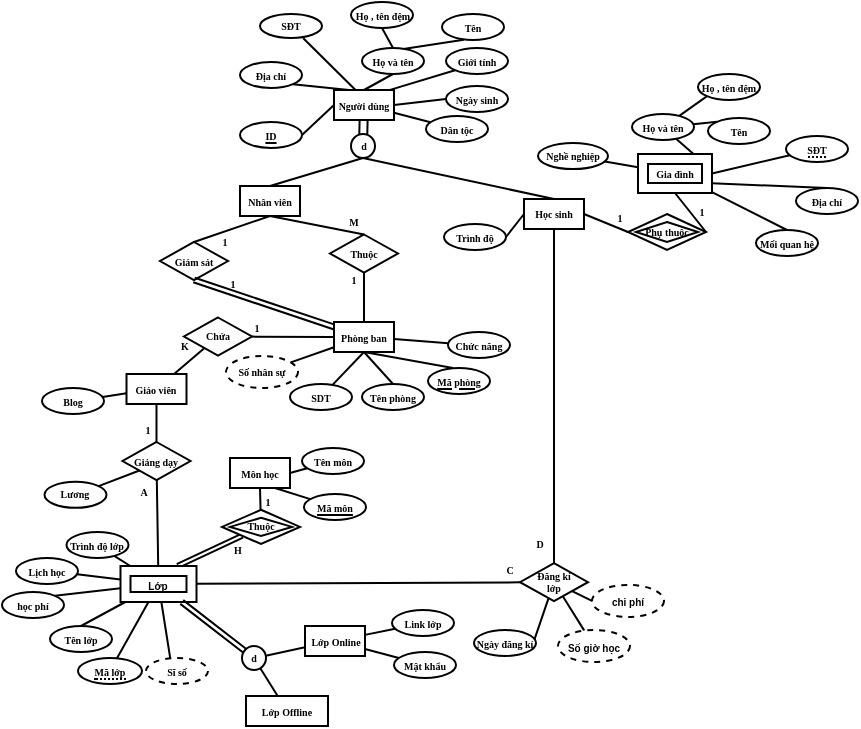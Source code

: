 <mxfile version="16.5.1" type="device" pages="2"><diagram id="W65TkdJ_zWUVRsExst2r" name="ERD"><mxGraphModel dx="404" dy="185" grid="1" gridSize="1" guides="1" tooltips="1" connect="1" arrows="1" fold="1" page="1" pageScale="1" pageWidth="850" pageHeight="1100" math="0" shadow="0"><root><mxCell id="0"/><mxCell id="1" parent="0"/><mxCell id="Q0ENaop6T46hxsaXvSvX-1" value="&lt;h6 style=&quot;font-size: 5px;&quot;&gt;Người dùng&lt;/h6&gt;" style="rounded=0;whiteSpace=wrap;html=1;fontFamily=Times New Roman;fontSize=5;" parent="1" vertex="1"><mxGeometry x="176" y="173" width="30" height="15" as="geometry"/></mxCell><mxCell id="Q0ENaop6T46hxsaXvSvX-3" value="SĐT" style="ellipse;whiteSpace=wrap;html=1;align=center;fontStyle=1;fontFamily=Times New Roman;fontSize=5;" parent="1" vertex="1"><mxGeometry x="139" y="135" width="31" height="12" as="geometry"/></mxCell><mxCell id="Q0ENaop6T46hxsaXvSvX-4" value="Họ và tên" style="ellipse;whiteSpace=wrap;html=1;align=center;fontFamily=Times New Roman;fontSize=5;fontStyle=1" parent="1" vertex="1"><mxGeometry x="190" y="152" width="31" height="13" as="geometry"/></mxCell><mxCell id="Q0ENaop6T46hxsaXvSvX-5" value="Họ , tên đệm" style="ellipse;whiteSpace=wrap;html=1;align=center;fontFamily=Times New Roman;fontSize=5;fontStyle=1" parent="1" vertex="1"><mxGeometry x="184.5" y="129" width="31" height="13" as="geometry"/></mxCell><mxCell id="Q0ENaop6T46hxsaXvSvX-7" value="Tên" style="ellipse;whiteSpace=wrap;html=1;align=center;fontFamily=Times New Roman;fontSize=5;fontStyle=1" parent="1" vertex="1"><mxGeometry x="230" y="135" width="31" height="13" as="geometry"/></mxCell><mxCell id="Q0ENaop6T46hxsaXvSvX-8" value="Giới tính" style="ellipse;whiteSpace=wrap;html=1;align=center;fontFamily=Times New Roman;fontSize=5;fontStyle=1" parent="1" vertex="1"><mxGeometry x="232" y="152" width="31" height="13" as="geometry"/></mxCell><mxCell id="Q0ENaop6T46hxsaXvSvX-9" value="Địa chỉ" style="ellipse;whiteSpace=wrap;html=1;align=center;fontFamily=Times New Roman;fontSize=5;fontStyle=1" parent="1" vertex="1"><mxGeometry x="129" y="159" width="31" height="13" as="geometry"/></mxCell><mxCell id="Q0ENaop6T46hxsaXvSvX-10" value="Ngày sinh" style="ellipse;whiteSpace=wrap;html=1;align=center;fontFamily=Times New Roman;fontSize=5;fontStyle=1" parent="1" vertex="1"><mxGeometry x="232" y="171" width="31" height="13" as="geometry"/></mxCell><mxCell id="Q0ENaop6T46hxsaXvSvX-11" value="ID" style="ellipse;whiteSpace=wrap;html=1;align=center;fontFamily=Times New Roman;fontSize=5;fontStyle=5" parent="1" vertex="1"><mxGeometry x="129" y="189" width="31" height="13" as="geometry"/></mxCell><mxCell id="Q0ENaop6T46hxsaXvSvX-14" value="" style="endArrow=none;html=1;rounded=0;fontFamily=Times New Roman;fontSize=5;entryX=0.5;entryY=0;entryDx=0;entryDy=0;exitX=0.5;exitY=1;exitDx=0;exitDy=0;" parent="1" source="Q0ENaop6T46hxsaXvSvX-4" target="Q0ENaop6T46hxsaXvSvX-1" edge="1"><mxGeometry relative="1" as="geometry"><mxPoint x="103" y="159" as="sourcePoint"/><mxPoint x="263" y="159" as="targetPoint"/></mxGeometry></mxCell><mxCell id="Q0ENaop6T46hxsaXvSvX-15" value="" style="endArrow=none;html=1;rounded=0;fontFamily=Times New Roman;fontSize=5;entryX=0.5;entryY=1;entryDx=0;entryDy=0;exitX=0.5;exitY=0;exitDx=0;exitDy=0;" parent="1" source="Q0ENaop6T46hxsaXvSvX-4" target="Q0ENaop6T46hxsaXvSvX-5" edge="1"><mxGeometry relative="1" as="geometry"><mxPoint x="199.5" y="160" as="sourcePoint"/><mxPoint x="192" y="174" as="targetPoint"/></mxGeometry></mxCell><mxCell id="Q0ENaop6T46hxsaXvSvX-16" value="" style="endArrow=none;html=1;rounded=0;fontFamily=Times New Roman;fontSize=5;entryX=0.351;entryY=0.994;entryDx=0;entryDy=0;exitX=0.693;exitY=0.032;exitDx=0;exitDy=0;entryPerimeter=0;exitPerimeter=0;" parent="1" source="Q0ENaop6T46hxsaXvSvX-4" target="Q0ENaop6T46hxsaXvSvX-7" edge="1"><mxGeometry relative="1" as="geometry"><mxPoint x="199.5" y="147" as="sourcePoint"/><mxPoint x="195.5" y="136" as="targetPoint"/></mxGeometry></mxCell><mxCell id="Q0ENaop6T46hxsaXvSvX-17" value="" style="endArrow=none;html=1;rounded=0;fontFamily=Times New Roman;fontSize=5;entryX=0.363;entryY=0.011;entryDx=0;entryDy=0;exitX=0.698;exitY=1.007;exitDx=0;exitDy=0;exitPerimeter=0;entryPerimeter=0;" parent="1" source="Q0ENaop6T46hxsaXvSvX-3" target="Q0ENaop6T46hxsaXvSvX-1" edge="1"><mxGeometry relative="1" as="geometry"><mxPoint x="199.5" y="160" as="sourcePoint"/><mxPoint x="192" y="174" as="targetPoint"/></mxGeometry></mxCell><mxCell id="Q0ENaop6T46hxsaXvSvX-18" value="" style="endArrow=none;html=1;rounded=0;fontFamily=Times New Roman;fontSize=5;entryX=0.25;entryY=0;entryDx=0;entryDy=0;exitX=1;exitY=1;exitDx=0;exitDy=0;" parent="1" source="Q0ENaop6T46hxsaXvSvX-9" target="Q0ENaop6T46hxsaXvSvX-1" edge="1"><mxGeometry relative="1" as="geometry"><mxPoint x="168.638" y="143.084" as="sourcePoint"/><mxPoint x="187.89" y="174.165" as="targetPoint"/></mxGeometry></mxCell><mxCell id="Q0ENaop6T46hxsaXvSvX-19" value="" style="endArrow=none;html=1;rounded=0;fontFamily=Times New Roman;fontSize=5;entryX=0;entryY=0.5;entryDx=0;entryDy=0;exitX=1;exitY=0.5;exitDx=0;exitDy=0;" parent="1" source="Q0ENaop6T46hxsaXvSvX-11" target="Q0ENaop6T46hxsaXvSvX-1" edge="1"><mxGeometry relative="1" as="geometry"><mxPoint x="169.638" y="144.084" as="sourcePoint"/><mxPoint x="188.89" y="175.165" as="targetPoint"/></mxGeometry></mxCell><mxCell id="Q0ENaop6T46hxsaXvSvX-20" value="" style="endArrow=none;html=1;rounded=0;fontFamily=Times New Roman;fontSize=5;entryX=0.934;entryY=-0.005;entryDx=0;entryDy=0;exitX=0;exitY=1;exitDx=0;exitDy=0;entryPerimeter=0;" parent="1" source="Q0ENaop6T46hxsaXvSvX-8" target="Q0ENaop6T46hxsaXvSvX-1" edge="1"><mxGeometry relative="1" as="geometry"><mxPoint x="199.5" y="160" as="sourcePoint"/><mxPoint x="192" y="174" as="targetPoint"/></mxGeometry></mxCell><mxCell id="Q0ENaop6T46hxsaXvSvX-21" value="" style="endArrow=none;html=1;rounded=0;fontFamily=Times New Roman;fontSize=5;entryX=1;entryY=0.5;entryDx=0;entryDy=0;exitX=0;exitY=0.5;exitDx=0;exitDy=0;" parent="1" source="Q0ENaop6T46hxsaXvSvX-10" target="Q0ENaop6T46hxsaXvSvX-1" edge="1"><mxGeometry relative="1" as="geometry"><mxPoint x="229.367" y="161.023" as="sourcePoint"/><mxPoint x="205.02" y="173.925" as="targetPoint"/></mxGeometry></mxCell><mxCell id="Q0ENaop6T46hxsaXvSvX-22" value="d" style="ellipse;whiteSpace=wrap;html=1;aspect=fixed;fontFamily=Times New Roman;fontSize=5;fontStyle=1" parent="1" vertex="1"><mxGeometry x="184.5" y="195" width="12" height="12" as="geometry"/></mxCell><mxCell id="Q0ENaop6T46hxsaXvSvX-24" value="&lt;h6 style=&quot;font-size: 5px;&quot;&gt;Giáo viên&lt;/h6&gt;" style="rounded=0;whiteSpace=wrap;html=1;fontFamily=Times New Roman;fontSize=5;" parent="1" vertex="1"><mxGeometry x="72.25" y="315" width="30" height="15" as="geometry"/></mxCell><mxCell id="Q0ENaop6T46hxsaXvSvX-25" value="&lt;h6 style=&quot;font-size: 5px;&quot;&gt;Học sinh&lt;/h6&gt;" style="rounded=0;whiteSpace=wrap;html=1;fontFamily=Times New Roman;fontSize=5;" parent="1" vertex="1"><mxGeometry x="271" y="227.5" width="30" height="15" as="geometry"/></mxCell><mxCell id="Q0ENaop6T46hxsaXvSvX-26" value="&lt;h6 style=&quot;font-size: 5px;&quot;&gt;Nhân viên&lt;/h6&gt;" style="rounded=0;whiteSpace=wrap;html=1;fontFamily=Times New Roman;fontSize=5;" parent="1" vertex="1"><mxGeometry x="129" y="221" width="30" height="15" as="geometry"/></mxCell><mxCell id="Q0ENaop6T46hxsaXvSvX-28" value="" style="endArrow=none;html=1;rounded=0;fontFamily=Times New Roman;fontSize=5;entryX=0.5;entryY=0;entryDx=0;entryDy=0;exitX=0.5;exitY=1;exitDx=0;exitDy=0;" parent="1" source="Q0ENaop6T46hxsaXvSvX-22" target="Q0ENaop6T46hxsaXvSvX-26" edge="1"><mxGeometry relative="1" as="geometry"><mxPoint x="193" y="222" as="sourcePoint"/><mxPoint x="96" y="238.0" as="targetPoint"/></mxGeometry></mxCell><mxCell id="Q0ENaop6T46hxsaXvSvX-29" value="" style="endArrow=none;html=1;rounded=0;fontFamily=Times New Roman;fontSize=5;entryX=0.5;entryY=0;entryDx=0;entryDy=0;exitX=0.5;exitY=1;exitDx=0;exitDy=0;" parent="1" source="Q0ENaop6T46hxsaXvSvX-22" target="Q0ENaop6T46hxsaXvSvX-25" edge="1"><mxGeometry relative="1" as="geometry"><mxPoint x="191" y="219" as="sourcePoint"/><mxPoint x="192" y="237" as="targetPoint"/></mxGeometry></mxCell><mxCell id="Q0ENaop6T46hxsaXvSvX-30" value="Giám sát" style="shape=rhombus;perimeter=rhombusPerimeter;whiteSpace=wrap;html=1;align=center;fontFamily=Times New Roman;fontSize=5;fontStyle=1" parent="1" vertex="1"><mxGeometry x="89" y="249" width="34" height="19" as="geometry"/></mxCell><mxCell id="Q0ENaop6T46hxsaXvSvX-31" value="" style="endArrow=none;html=1;rounded=0;fontFamily=Times New Roman;fontSize=5;entryX=0.5;entryY=1;entryDx=0;entryDy=0;exitX=0.5;exitY=0;exitDx=0;exitDy=0;" parent="1" source="Q0ENaop6T46hxsaXvSvX-30" target="Q0ENaop6T46hxsaXvSvX-26" edge="1"><mxGeometry relative="1" as="geometry"><mxPoint x="192" y="220" as="sourcePoint"/><mxPoint x="192" y="237" as="targetPoint"/></mxGeometry></mxCell><mxCell id="Q0ENaop6T46hxsaXvSvX-33" value="Thuộc" style="shape=rhombus;perimeter=rhombusPerimeter;whiteSpace=wrap;html=1;align=center;fontFamily=Times New Roman;fontSize=5;fontStyle=1" parent="1" vertex="1"><mxGeometry x="174" y="245.25" width="34" height="19" as="geometry"/></mxCell><mxCell id="Q0ENaop6T46hxsaXvSvX-34" value="&lt;h6 style=&quot;font-size: 5px;&quot;&gt;Phòng ban&lt;/h6&gt;" style="rounded=0;whiteSpace=wrap;html=1;fontFamily=Times New Roman;fontSize=5;" parent="1" vertex="1"><mxGeometry x="176" y="289" width="30" height="15" as="geometry"/></mxCell><mxCell id="Q0ENaop6T46hxsaXvSvX-37" value="&lt;u style=&quot;font-size: 5px;&quot;&gt;Mã phòng&lt;/u&gt;" style="ellipse;whiteSpace=wrap;html=1;align=center;fontFamily=Times New Roman;fontSize=5;fontStyle=1" parent="1" vertex="1"><mxGeometry x="223" y="312" width="31" height="13" as="geometry"/></mxCell><mxCell id="Q0ENaop6T46hxsaXvSvX-38" value="Tên phòng" style="ellipse;whiteSpace=wrap;html=1;align=center;fontFamily=Times New Roman;fontSize=5;fontStyle=1" parent="1" vertex="1"><mxGeometry x="190" y="320" width="31" height="13" as="geometry"/></mxCell><mxCell id="Q0ENaop6T46hxsaXvSvX-40" value="" style="endArrow=none;html=1;rounded=0;fontFamily=Times New Roman;fontSize=5;entryX=0.5;entryY=1;entryDx=0;entryDy=0;exitX=0.5;exitY=0;exitDx=0;exitDy=0;" parent="1" source="Q0ENaop6T46hxsaXvSvX-33" target="Q0ENaop6T46hxsaXvSvX-26" edge="1"><mxGeometry relative="1" as="geometry"><mxPoint x="163" y="272.5" as="sourcePoint"/><mxPoint x="177" y="244.5" as="targetPoint"/></mxGeometry></mxCell><mxCell id="Q0ENaop6T46hxsaXvSvX-41" value="" style="endArrow=none;html=1;rounded=0;fontFamily=Times New Roman;fontSize=5;entryX=0.5;entryY=1;entryDx=0;entryDy=0;" parent="1" source="Q0ENaop6T46hxsaXvSvX-34" target="Q0ENaop6T46hxsaXvSvX-33" edge="1"><mxGeometry relative="1" as="geometry"><mxPoint x="146" y="285" as="sourcePoint"/><mxPoint x="152" y="276" as="targetPoint"/></mxGeometry></mxCell><mxCell id="Q0ENaop6T46hxsaXvSvX-42" value="" style="endArrow=none;html=1;rounded=0;fontFamily=Times New Roman;fontSize=5;entryX=0.5;entryY=1;entryDx=0;entryDy=0;" parent="1" source="lJUZs2E5dLnkR8ne-3TD-30" target="Q0ENaop6T46hxsaXvSvX-34" edge="1"><mxGeometry relative="1" as="geometry"><mxPoint x="158.5" y="314" as="sourcePoint"/><mxPoint x="195.5" y="290" as="targetPoint"/></mxGeometry></mxCell><mxCell id="Q0ENaop6T46hxsaXvSvX-43" value="" style="endArrow=none;html=1;rounded=0;fontFamily=Times New Roman;fontSize=5;exitX=0.5;exitY=0;exitDx=0;exitDy=0;entryX=0.5;entryY=1;entryDx=0;entryDy=0;" parent="1" source="Q0ENaop6T46hxsaXvSvX-38" target="Q0ENaop6T46hxsaXvSvX-34" edge="1"><mxGeometry relative="1" as="geometry"><mxPoint x="157.5" y="322" as="sourcePoint"/><mxPoint x="195" y="317" as="targetPoint"/></mxGeometry></mxCell><mxCell id="Q0ENaop6T46hxsaXvSvX-44" value="" style="endArrow=none;html=1;rounded=0;fontFamily=Times New Roman;fontSize=5;exitX=0.402;exitY=0;exitDx=0;exitDy=0;entryX=0.5;entryY=1;entryDx=0;entryDy=0;exitPerimeter=0;" parent="1" source="Q0ENaop6T46hxsaXvSvX-37" target="Q0ENaop6T46hxsaXvSvX-34" edge="1"><mxGeometry relative="1" as="geometry"><mxPoint x="196.5" y="336.0" as="sourcePoint"/><mxPoint x="196" y="318" as="targetPoint"/></mxGeometry></mxCell><mxCell id="Q0ENaop6T46hxsaXvSvX-51" value="&lt;b style=&quot;font-size: 5px;&quot;&gt;1&lt;/b&gt;" style="text;html=1;strokeColor=none;fillColor=none;align=center;verticalAlign=middle;whiteSpace=wrap;rounded=0;fontFamily=Times New Roman;fontSize=5;" parent="1" vertex="1"><mxGeometry x="113" y="242.5" width="17" height="12" as="geometry"/></mxCell><mxCell id="Q0ENaop6T46hxsaXvSvX-52" value="&lt;b style=&quot;font-size: 5px&quot;&gt;1&lt;/b&gt;" style="text;html=1;strokeColor=none;fillColor=none;align=center;verticalAlign=middle;whiteSpace=wrap;rounded=0;fontFamily=Times New Roman;fontSize=5;" parent="1" vertex="1"><mxGeometry x="115" y="263.25" width="21" height="13.5" as="geometry"/></mxCell><mxCell id="Q0ENaop6T46hxsaXvSvX-53" value="&lt;b&gt;M&lt;/b&gt;" style="text;html=1;strokeColor=none;fillColor=none;align=center;verticalAlign=middle;whiteSpace=wrap;rounded=0;fontFamily=Times New Roman;fontSize=5;" parent="1" vertex="1"><mxGeometry x="176" y="234" width="20" height="10" as="geometry"/></mxCell><mxCell id="Q0ENaop6T46hxsaXvSvX-54" value="&lt;b style=&quot;font-size: 5px&quot;&gt;1&lt;/b&gt;" style="text;html=1;strokeColor=none;fillColor=none;align=center;verticalAlign=middle;whiteSpace=wrap;rounded=0;fontFamily=Times New Roman;fontSize=5;" parent="1" vertex="1"><mxGeometry x="180" y="264" width="12" height="8" as="geometry"/></mxCell><mxCell id="Q0ENaop6T46hxsaXvSvX-59" value="Giảng dạy" style="shape=rhombus;perimeter=rhombusPerimeter;whiteSpace=wrap;html=1;align=center;fontFamily=Times New Roman;fontSize=5;fontStyle=1" parent="1" vertex="1"><mxGeometry x="70.25" y="349" width="34" height="19" as="geometry"/></mxCell><mxCell id="Q0ENaop6T46hxsaXvSvX-61" value="" style="endArrow=none;html=1;rounded=0;fontFamily=Times New Roman;fontSize=5;exitX=0.5;exitY=0;exitDx=0;exitDy=0;entryX=0.5;entryY=1;entryDx=0;entryDy=0;" parent="1" source="Q0ENaop6T46hxsaXvSvX-59" target="Q0ENaop6T46hxsaXvSvX-24" edge="1"><mxGeometry relative="1" as="geometry"><mxPoint x="156.5" y="323.0" as="sourcePoint"/><mxPoint x="76" y="288" as="targetPoint"/></mxGeometry></mxCell><mxCell id="lJUZs2E5dLnkR8ne-3TD-14" style="edgeStyle=none;rounded=0;orthogonalLoop=1;jettySize=auto;html=1;fontSize=5;endArrow=none;endFill=0;" parent="1" source="Lum1sbyAsA3jxj9pbWnz-14" target="Q0ENaop6T46hxsaXvSvX-59" edge="1"><mxGeometry relative="1" as="geometry"><mxPoint x="166.25" y="422.89" as="sourcePoint"/></mxGeometry></mxCell><mxCell id="lJUZs2E5dLnkR8ne-3TD-27" style="edgeStyle=none;rounded=0;orthogonalLoop=1;jettySize=auto;html=1;exitX=0.75;exitY=0;exitDx=0;exitDy=0;fontSize=5;endArrow=none;endFill=0;shape=link;width=-2;" parent="1" source="Lum1sbyAsA3jxj9pbWnz-14" target="Lum1sbyAsA3jxj9pbWnz-16" edge="1"><mxGeometry relative="1" as="geometry"><mxPoint x="129" y="423.89" as="sourcePoint"/><mxPoint x="157.926" y="405.054" as="targetPoint"/></mxGeometry></mxCell><mxCell id="Q0ENaop6T46hxsaXvSvX-65" value="Tên lớp" style="ellipse;whiteSpace=wrap;html=1;align=center;fontFamily=Times New Roman;fontSize=5;fontStyle=1" parent="1" vertex="1"><mxGeometry x="34" y="441" width="31" height="13" as="geometry"/></mxCell><mxCell id="Q0ENaop6T46hxsaXvSvX-68" value="Sĩ số" style="ellipse;whiteSpace=wrap;html=1;align=center;dashed=1;fontFamily=Times New Roman;fontSize=5;fontStyle=1" parent="1" vertex="1"><mxGeometry x="82" y="457" width="31" height="13" as="geometry"/></mxCell><mxCell id="lJUZs2E5dLnkR8ne-3TD-13" style="edgeStyle=none;rounded=0;orthogonalLoop=1;jettySize=auto;html=1;fontSize=5;endArrow=none;endFill=0;" parent="1" source="lJUZs2E5dLnkR8ne-3TD-15" target="Lum1sbyAsA3jxj9pbWnz-14" edge="1"><mxGeometry relative="1" as="geometry"><mxPoint x="112.25" y="409" as="sourcePoint"/><mxPoint x="64.25" y="415.776" as="targetPoint"/></mxGeometry></mxCell><mxCell id="Q0ENaop6T46hxsaXvSvX-74" value="&lt;h6 style=&quot;font-size: 5px;&quot;&gt;Môn học&lt;/h6&gt;" style="rounded=0;whiteSpace=wrap;html=1;fontFamily=Times New Roman;fontSize=5;" parent="1" vertex="1"><mxGeometry x="124" y="357" width="30" height="15" as="geometry"/></mxCell><mxCell id="Q0ENaop6T46hxsaXvSvX-75" value="Ngày đăng kí" style="ellipse;whiteSpace=wrap;html=1;align=center;fontFamily=Times New Roman;fontSize=5;fontStyle=1" parent="1" vertex="1"><mxGeometry x="246" y="443" width="31" height="13" as="geometry"/></mxCell><mxCell id="Q0ENaop6T46hxsaXvSvX-77" value="Mã môn" style="ellipse;whiteSpace=wrap;html=1;align=center;fontFamily=Times New Roman;fontSize=5;fontStyle=5" parent="1" vertex="1"><mxGeometry x="161" y="375" width="31" height="13" as="geometry"/></mxCell><mxCell id="Q0ENaop6T46hxsaXvSvX-81" value="" style="endArrow=none;html=1;rounded=0;fontFamily=Times New Roman;fontSize=5;entryX=0.75;entryY=1;entryDx=0;entryDy=0;" parent="1" source="Q0ENaop6T46hxsaXvSvX-77" target="Q0ENaop6T46hxsaXvSvX-74" edge="1"><mxGeometry relative="1" as="geometry"><mxPoint x="174.91" y="368.244" as="sourcePoint"/><mxPoint x="140.25" y="355.89" as="targetPoint"/></mxGeometry></mxCell><mxCell id="Q0ENaop6T46hxsaXvSvX-82" value="" style="endArrow=none;html=1;rounded=0;fontFamily=Times New Roman;fontSize=5;entryX=1;entryY=0.5;entryDx=0;entryDy=0;" parent="1" source="lJUZs2E5dLnkR8ne-3TD-29" target="Q0ENaop6T46hxsaXvSvX-74" edge="1"><mxGeometry relative="1" as="geometry"><mxPoint x="170.682" y="345.003" as="sourcePoint"/><mxPoint x="147.75" y="348.39" as="targetPoint"/></mxGeometry></mxCell><mxCell id="lJUZs2E5dLnkR8ne-3TD-24" style="edgeStyle=none;rounded=0;orthogonalLoop=1;jettySize=auto;html=1;fontSize=5;endArrow=none;endFill=0;" parent="1" source="Gv_1VxOClbx9y8O_YGGT-1" target="Lum1sbyAsA3jxj9pbWnz-8" edge="1"><mxGeometry relative="1" as="geometry"><mxPoint x="347.57" y="426.021" as="targetPoint"/><mxPoint x="292.588" y="451.884" as="sourcePoint"/></mxGeometry></mxCell><mxCell id="Q0ENaop6T46hxsaXvSvX-88" value="" style="endArrow=none;html=1;rounded=0;fontFamily=Times New Roman;fontSize=5;exitX=0.976;exitY=0.362;exitDx=0;exitDy=0;exitPerimeter=0;" parent="1" source="Q0ENaop6T46hxsaXvSvX-75" target="Lum1sbyAsA3jxj9pbWnz-8" edge="1"><mxGeometry relative="1" as="geometry"><mxPoint x="380" y="406.86" as="sourcePoint"/><mxPoint x="335.0" y="435.61" as="targetPoint"/></mxGeometry></mxCell><mxCell id="Q0ENaop6T46hxsaXvSvX-97" value="" style="endArrow=none;html=1;rounded=0;fontFamily=Times New Roman;fontSize=5;exitX=0.5;exitY=0;exitDx=0;exitDy=0;" parent="1" source="Q0ENaop6T46hxsaXvSvX-65" target="Lum1sbyAsA3jxj9pbWnz-14" edge="1"><mxGeometry relative="1" as="geometry"><mxPoint x="-33.75" y="496.5" as="sourcePoint"/><mxPoint x="79.25" y="425" as="targetPoint"/></mxGeometry></mxCell><mxCell id="Q0ENaop6T46hxsaXvSvX-98" value="" style="endArrow=none;html=1;rounded=0;fontFamily=Times New Roman;fontSize=5;" parent="1" source="Lum1sbyAsA3jxj9pbWnz-15" target="Lum1sbyAsA3jxj9pbWnz-14" edge="1"><mxGeometry relative="1" as="geometry"><mxPoint x="113.75" y="459" as="sourcePoint"/><mxPoint x="86.75" y="425" as="targetPoint"/></mxGeometry></mxCell><mxCell id="Q0ENaop6T46hxsaXvSvX-99" value="" style="endArrow=none;html=1;rounded=0;fontFamily=Times New Roman;fontSize=5;exitX=0.392;exitY=0.023;exitDx=0;exitDy=0;exitPerimeter=0;" parent="1" source="Q0ENaop6T46hxsaXvSvX-68" target="Lum1sbyAsA3jxj9pbWnz-14" edge="1"><mxGeometry relative="1" as="geometry"><mxPoint x="85.75" y="519" as="sourcePoint"/><mxPoint x="94.25" y="421.25" as="targetPoint"/></mxGeometry></mxCell><mxCell id="Q0ENaop6T46hxsaXvSvX-107" value="" style="endArrow=none;html=1;rounded=0;fontFamily=Times New Roman;fontSize=5;entryX=1;entryY=0.5;entryDx=0;entryDy=0;exitX=0;exitY=0.5;exitDx=0;exitDy=0;" parent="1" source="Q0ENaop6T46hxsaXvSvX-108" target="Q0ENaop6T46hxsaXvSvX-25" edge="1"><mxGeometry relative="1" as="geometry"><mxPoint x="344" y="241" as="sourcePoint"/><mxPoint x="313" y="234" as="targetPoint"/></mxGeometry></mxCell><mxCell id="Q0ENaop6T46hxsaXvSvX-108" value="Phụ thuộc" style="shape=rhombus;double=1;perimeter=rhombusPerimeter;whiteSpace=wrap;html=1;align=center;fontFamily=Times New Roman;fontSize=5;fontStyle=1" parent="1" vertex="1"><mxGeometry x="323" y="235" width="39" height="18" as="geometry"/></mxCell><mxCell id="Q0ENaop6T46hxsaXvSvX-109" value="Gia đình" style="shape=ext;margin=3;double=1;whiteSpace=wrap;html=1;align=center;fontFamily=Times New Roman;fontSize=5;fontStyle=1" parent="1" vertex="1"><mxGeometry x="328" y="205" width="37" height="19.5" as="geometry"/></mxCell><mxCell id="Q0ENaop6T46hxsaXvSvX-110" value="" style="endArrow=none;html=1;rounded=0;fontFamily=Times New Roman;fontSize=5;entryX=0.5;entryY=1;entryDx=0;entryDy=0;exitX=1;exitY=0.5;exitDx=0;exitDy=0;" parent="1" source="Q0ENaop6T46hxsaXvSvX-108" target="Q0ENaop6T46hxsaXvSvX-109" edge="1"><mxGeometry relative="1" as="geometry"><mxPoint x="338" y="225.5" as="sourcePoint"/><mxPoint x="306" y="225" as="targetPoint"/></mxGeometry></mxCell><mxCell id="Q0ENaop6T46hxsaXvSvX-113" value="Họ , tên đệm" style="ellipse;whiteSpace=wrap;html=1;align=center;fontFamily=Times New Roman;fontSize=5;fontStyle=1" parent="1" vertex="1"><mxGeometry x="358" y="165" width="31" height="13" as="geometry"/></mxCell><mxCell id="Q0ENaop6T46hxsaXvSvX-114" value="Tên" style="ellipse;whiteSpace=wrap;html=1;align=center;fontFamily=Times New Roman;fontSize=5;fontStyle=1" parent="1" vertex="1"><mxGeometry x="363" y="187" width="31" height="13" as="geometry"/></mxCell><mxCell id="Q0ENaop6T46hxsaXvSvX-116" value="" style="endArrow=none;html=1;rounded=0;fontFamily=Times New Roman;fontSize=5;entryX=0.75;entryY=0;entryDx=0;entryDy=0;" parent="1" source="eZPtnDMlIqco814Cz7Tm-5" target="Q0ENaop6T46hxsaXvSvX-109" edge="1"><mxGeometry relative="1" as="geometry"><mxPoint x="343.93" y="196.955" as="sourcePoint"/><mxPoint x="391.5" y="228.5" as="targetPoint"/></mxGeometry></mxCell><mxCell id="Q0ENaop6T46hxsaXvSvX-117" value="" style="endArrow=none;html=1;rounded=0;fontFamily=Times New Roman;fontSize=5;entryX=0;entryY=1;entryDx=0;entryDy=0;" parent="1" source="eZPtnDMlIqco814Cz7Tm-5" target="Q0ENaop6T46hxsaXvSvX-113" edge="1"><mxGeometry relative="1" as="geometry"><mxPoint x="344.736" y="186.28" as="sourcePoint"/><mxPoint x="281" y="179" as="targetPoint"/></mxGeometry></mxCell><mxCell id="Q0ENaop6T46hxsaXvSvX-118" value="" style="endArrow=none;html=1;rounded=0;fontFamily=Times New Roman;fontSize=5;entryX=0;entryY=0;entryDx=0;entryDy=0;" parent="1" source="eZPtnDMlIqco814Cz7Tm-5" target="Q0ENaop6T46hxsaXvSvX-114" edge="1"><mxGeometry relative="1" as="geometry"><mxPoint x="350.764" y="190.369" as="sourcePoint"/><mxPoint x="284.5" y="141" as="targetPoint"/></mxGeometry></mxCell><mxCell id="Q0ENaop6T46hxsaXvSvX-123" value="" style="endArrow=none;html=1;rounded=0;fontFamily=Times New Roman;fontSize=5;entryX=1;entryY=0.5;entryDx=0;entryDy=0;" parent="1" source="Lum1sbyAsA3jxj9pbWnz-2" target="Q0ENaop6T46hxsaXvSvX-109" edge="1"><mxGeometry relative="1" as="geometry"><mxPoint x="401.133" y="203.418" as="sourcePoint"/><mxPoint x="393.5" y="230" as="targetPoint"/></mxGeometry></mxCell><mxCell id="Q0ENaop6T46hxsaXvSvX-124" value="Địa chỉ" style="ellipse;whiteSpace=wrap;html=1;align=center;fontFamily=Times New Roman;fontSize=5;fontStyle=1" parent="1" vertex="1"><mxGeometry x="407" y="222" width="31" height="13" as="geometry"/></mxCell><mxCell id="Q0ENaop6T46hxsaXvSvX-125" value="" style="endArrow=none;html=1;rounded=0;fontFamily=Times New Roman;fontSize=5;entryX=1;entryY=0.75;entryDx=0;entryDy=0;exitX=0.5;exitY=0;exitDx=0;exitDy=0;" parent="1" source="Q0ENaop6T46hxsaXvSvX-124" target="Q0ENaop6T46hxsaXvSvX-109" edge="1"><mxGeometry relative="1" as="geometry"><mxPoint x="416.472" y="243.433" as="sourcePoint"/><mxPoint x="402.0" y="238" as="targetPoint"/></mxGeometry></mxCell><mxCell id="Q0ENaop6T46hxsaXvSvX-126" value="Lịch học" style="ellipse;whiteSpace=wrap;html=1;align=center;fontFamily=Times New Roman;fontSize=5;fontStyle=1" parent="1" vertex="1"><mxGeometry x="17" y="407" width="31" height="13" as="geometry"/></mxCell><mxCell id="Q0ENaop6T46hxsaXvSvX-127" value="" style="endArrow=none;html=1;rounded=0;fontFamily=Times New Roman;fontSize=5;" parent="1" source="Q0ENaop6T46hxsaXvSvX-126" target="Lum1sbyAsA3jxj9pbWnz-14" edge="1"><mxGeometry relative="1" as="geometry"><mxPoint x="32.25" y="437.5" as="sourcePoint"/><mxPoint x="64.25" y="417.5" as="targetPoint"/></mxGeometry></mxCell><mxCell id="Q0ENaop6T46hxsaXvSvX-128" value="Trình độ" style="ellipse;whiteSpace=wrap;html=1;align=center;fontFamily=Times New Roman;fontSize=5;fontStyle=1" parent="1" vertex="1"><mxGeometry x="231" y="240" width="31" height="13" as="geometry"/></mxCell><mxCell id="Q0ENaop6T46hxsaXvSvX-129" value="" style="endArrow=none;html=1;rounded=0;fontFamily=Times New Roman;fontSize=5;exitX=1;exitY=0.5;exitDx=0;exitDy=0;entryX=0;entryY=0.5;entryDx=0;entryDy=0;" parent="1" source="Q0ENaop6T46hxsaXvSvX-128" target="Q0ENaop6T46hxsaXvSvX-25" edge="1"><mxGeometry relative="1" as="geometry"><mxPoint x="287.256" y="286.706" as="sourcePoint"/><mxPoint x="296" y="281.5" as="targetPoint"/></mxGeometry></mxCell><mxCell id="lJUZs2E5dLnkR8ne-3TD-25" style="edgeStyle=none;rounded=0;orthogonalLoop=1;jettySize=auto;html=1;entryX=0;entryY=0.5;entryDx=0;entryDy=0;fontSize=5;endArrow=none;endFill=0;" parent="1" source="Lum1sbyAsA3jxj9pbWnz-8" target="lJUZs2E5dLnkR8ne-3TD-7" edge="1"><mxGeometry relative="1" as="geometry"><mxPoint x="361.0" y="417.11" as="sourcePoint"/></mxGeometry></mxCell><mxCell id="Q0ENaop6T46hxsaXvSvX-131" value="" style="endArrow=none;html=1;rounded=0;fontFamily=Times New Roman;fontSize=5;" parent="1" source="Lum1sbyAsA3jxj9pbWnz-14" target="Lum1sbyAsA3jxj9pbWnz-8" edge="1"><mxGeometry relative="1" as="geometry"><mxPoint x="144" y="431.39" as="sourcePoint"/><mxPoint x="329" y="415.5" as="targetPoint"/></mxGeometry></mxCell><mxCell id="Q0ENaop6T46hxsaXvSvX-134" value="&lt;b style=&quot;font-size: 5px&quot;&gt;D&lt;/b&gt;" style="text;html=1;strokeColor=none;fillColor=none;align=center;verticalAlign=middle;whiteSpace=wrap;rounded=0;fontFamily=Times New Roman;fontSize=5;" parent="1" vertex="1"><mxGeometry x="273" y="396" width="12" height="8" as="geometry"/></mxCell><mxCell id="Q0ENaop6T46hxsaXvSvX-135" value="&lt;b style=&quot;font-size: 5px&quot;&gt;C&lt;/b&gt;" style="text;html=1;strokeColor=none;fillColor=none;align=center;verticalAlign=middle;whiteSpace=wrap;rounded=0;fontFamily=Times New Roman;fontSize=5;" parent="1" vertex="1"><mxGeometry x="258" y="408.61" width="12" height="8" as="geometry"/></mxCell><mxCell id="Q0ENaop6T46hxsaXvSvX-139" value="" style="endArrow=none;html=1;rounded=0;fontFamily=Times New Roman;fontSize=5;exitX=0.5;exitY=1;exitDx=0;exitDy=0;shape=link;width=-2.4;" parent="1" source="Q0ENaop6T46hxsaXvSvX-30" target="Q0ENaop6T46hxsaXvSvX-34" edge="1"><mxGeometry relative="1" as="geometry"><mxPoint x="104" y="262" as="sourcePoint"/><mxPoint x="138.5" y="285" as="targetPoint"/></mxGeometry></mxCell><mxCell id="lJUZs2E5dLnkR8ne-3TD-7" value="chi phí" style="ellipse;whiteSpace=wrap;html=1;align=center;dashed=1;fontSize=5;fontStyle=1" parent="1" vertex="1"><mxGeometry x="305" y="420.45" width="36" height="16" as="geometry"/></mxCell><mxCell id="lJUZs2E5dLnkR8ne-3TD-15" value="Trình độ lớp" style="ellipse;whiteSpace=wrap;html=1;align=center;fontFamily=Times New Roman;fontSize=5;fontStyle=1" parent="1" vertex="1"><mxGeometry x="42.25" y="394" width="31" height="13" as="geometry"/></mxCell><mxCell id="lJUZs2E5dLnkR8ne-3TD-18" style="edgeStyle=none;rounded=0;orthogonalLoop=1;jettySize=auto;html=1;entryX=0;entryY=1;entryDx=0;entryDy=0;fontSize=5;endArrow=none;endFill=0;" parent="1" source="Lum1sbyAsA3jxj9pbWnz-12" target="Q0ENaop6T46hxsaXvSvX-59" edge="1"><mxGeometry relative="1" as="geometry"><mxPoint x="69.42" y="368.326" as="sourcePoint"/></mxGeometry></mxCell><mxCell id="lJUZs2E5dLnkR8ne-3TD-23" style="edgeStyle=none;rounded=0;orthogonalLoop=1;jettySize=auto;html=1;exitX=1;exitY=0;exitDx=0;exitDy=0;fontSize=5;endArrow=none;endFill=0;" parent="1" source="lJUZs2E5dLnkR8ne-3TD-22" target="Lum1sbyAsA3jxj9pbWnz-14" edge="1"><mxGeometry relative="1" as="geometry"><mxPoint x="64.25" y="421.25" as="targetPoint"/></mxGeometry></mxCell><mxCell id="lJUZs2E5dLnkR8ne-3TD-22" value="học phí" style="ellipse;whiteSpace=wrap;html=1;align=center;fontFamily=Times New Roman;fontSize=5;fontStyle=1" parent="1" vertex="1"><mxGeometry x="10" y="424" width="31" height="13" as="geometry"/></mxCell><mxCell id="lJUZs2E5dLnkR8ne-3TD-28" style="edgeStyle=none;rounded=0;orthogonalLoop=1;jettySize=auto;html=1;entryX=0.5;entryY=1;entryDx=0;entryDy=0;fontSize=5;endArrow=none;endFill=0;" parent="1" source="Lum1sbyAsA3jxj9pbWnz-16" target="Q0ENaop6T46hxsaXvSvX-74" edge="1"><mxGeometry relative="1" as="geometry"><mxPoint x="163.278" y="389.045" as="sourcePoint"/></mxGeometry></mxCell><mxCell id="lJUZs2E5dLnkR8ne-3TD-29" value="Tên môn" style="ellipse;whiteSpace=wrap;html=1;align=center;fontFamily=Times New Roman;fontSize=5;fontStyle=1" parent="1" vertex="1"><mxGeometry x="160" y="352" width="31" height="13" as="geometry"/></mxCell><mxCell id="lJUZs2E5dLnkR8ne-3TD-30" value="SDT" style="ellipse;whiteSpace=wrap;html=1;align=center;fontFamily=Times New Roman;fontSize=5;fontStyle=1" parent="1" vertex="1"><mxGeometry x="154" y="320" width="31" height="13" as="geometry"/></mxCell><mxCell id="Lum1sbyAsA3jxj9pbWnz-2" value="&lt;span style=&quot;border-bottom: 1px dotted ; font-size: 5px&quot;&gt;SĐT&lt;/span&gt;" style="ellipse;whiteSpace=wrap;html=1;align=center;fontFamily=Times New Roman;fontSize=5;fontStyle=1" parent="1" vertex="1"><mxGeometry x="402" y="196" width="31" height="13" as="geometry"/></mxCell><mxCell id="Lum1sbyAsA3jxj9pbWnz-6" value="&lt;b&gt;A&lt;/b&gt;" style="text;html=1;strokeColor=none;fillColor=none;align=center;verticalAlign=middle;whiteSpace=wrap;rounded=0;fontFamily=Times New Roman;fontSize=5;" parent="1" vertex="1"><mxGeometry x="71.25" y="368.89" width="20" height="10" as="geometry"/></mxCell><mxCell id="Lum1sbyAsA3jxj9pbWnz-8" value="Đăng kí &lt;br style=&quot;font-size: 5px&quot;&gt;lớp" style="shape=rhombus;perimeter=rhombusPerimeter;whiteSpace=wrap;html=1;align=center;fontFamily=Times New Roman;fontSize=5;fontStyle=1" parent="1" vertex="1"><mxGeometry x="269" y="409.61" width="34" height="19" as="geometry"/></mxCell><mxCell id="Lum1sbyAsA3jxj9pbWnz-12" value="Lương" style="ellipse;whiteSpace=wrap;html=1;align=center;fontFamily=Times New Roman;fontSize=5;fontStyle=1" parent="1" vertex="1"><mxGeometry x="31.25" y="368.89" width="31" height="13" as="geometry"/></mxCell><mxCell id="Lum1sbyAsA3jxj9pbWnz-14" value="Lớp" style="shape=ext;margin=3;double=1;whiteSpace=wrap;html=1;align=center;fontSize=5;fontStyle=1" parent="1" vertex="1"><mxGeometry x="69.25" y="411" width="38" height="18" as="geometry"/></mxCell><mxCell id="Lum1sbyAsA3jxj9pbWnz-15" value="&lt;span style=&quot;border-bottom: 1px dotted&quot;&gt;Mã lớp&lt;/span&gt;" style="ellipse;whiteSpace=wrap;html=1;align=center;fontSize=5;fontStyle=1;fontFamily=Times New Roman;" parent="1" vertex="1"><mxGeometry x="48" y="457" width="32" height="13" as="geometry"/></mxCell><mxCell id="Lum1sbyAsA3jxj9pbWnz-16" value="Thuộc" style="shape=rhombus;double=1;perimeter=rhombusPerimeter;whiteSpace=wrap;html=1;align=center;fontFamily=Times New Roman;fontSize=5;fontStyle=1" parent="1" vertex="1"><mxGeometry x="120" y="382.89" width="39" height="17.11" as="geometry"/></mxCell><mxCell id="Lum1sbyAsA3jxj9pbWnz-17" value="&lt;b&gt;H&lt;/b&gt;" style="text;html=1;strokeColor=none;fillColor=none;align=center;verticalAlign=middle;whiteSpace=wrap;rounded=0;fontFamily=Times New Roman;fontSize=5;" parent="1" vertex="1"><mxGeometry x="118.25" y="398" width="20" height="10" as="geometry"/></mxCell><mxCell id="Lum1sbyAsA3jxj9pbWnz-18" value="&lt;b style=&quot;font-size: 5px&quot;&gt;1&lt;/b&gt;" style="text;html=1;strokeColor=none;fillColor=none;align=center;verticalAlign=middle;whiteSpace=wrap;rounded=0;fontFamily=Times New Roman;fontSize=5;" parent="1" vertex="1"><mxGeometry x="133" y="374" width="20" height="10" as="geometry"/></mxCell><mxCell id="QHSFrTsNY-XW_q2-R49i-1" value="&lt;b&gt;1&lt;/b&gt;" style="text;html=1;strokeColor=none;fillColor=none;align=center;verticalAlign=middle;whiteSpace=wrap;rounded=0;fontFamily=Times New Roman;fontSize=5;" parent="1" vertex="1"><mxGeometry x="73.25" y="338" width="20" height="10" as="geometry"/></mxCell><mxCell id="azw2xkdw9bDoqI3cyQ4x-3" value="Chứa" style="shape=rhombus;perimeter=rhombusPerimeter;whiteSpace=wrap;html=1;align=center;fontFamily=Times New Roman;fontSize=5;fontStyle=1" parent="1" vertex="1"><mxGeometry x="101" y="286.75" width="34" height="19" as="geometry"/></mxCell><mxCell id="azw2xkdw9bDoqI3cyQ4x-4" value="" style="endArrow=none;html=1;rounded=0;fontFamily=Times New Roman;fontSize=5;" parent="1" source="azw2xkdw9bDoqI3cyQ4x-3" target="Q0ENaop6T46hxsaXvSvX-34" edge="1"><mxGeometry relative="1" as="geometry"><mxPoint x="180.218" y="315.458" as="sourcePoint"/><mxPoint x="196" y="299" as="targetPoint"/></mxGeometry></mxCell><mxCell id="azw2xkdw9bDoqI3cyQ4x-5" value="" style="endArrow=none;html=1;rounded=0;fontFamily=Times New Roman;fontSize=5;" parent="1" source="Q0ENaop6T46hxsaXvSvX-24" target="azw2xkdw9bDoqI3cyQ4x-3" edge="1"><mxGeometry relative="1" as="geometry"><mxPoint x="51" y="351" as="sourcePoint"/><mxPoint x="51" y="250" as="targetPoint"/></mxGeometry></mxCell><mxCell id="azw2xkdw9bDoqI3cyQ4x-6" value="&lt;b style=&quot;font-size: 5px;&quot;&gt;1&lt;/b&gt;" style="text;html=1;strokeColor=none;fillColor=none;align=center;verticalAlign=middle;whiteSpace=wrap;rounded=0;fontFamily=Times New Roman;fontSize=5;" parent="1" vertex="1"><mxGeometry x="129" y="286" width="17" height="12" as="geometry"/></mxCell><mxCell id="azw2xkdw9bDoqI3cyQ4x-7" value="&lt;b style=&quot;font-size: 5px&quot;&gt;K&lt;/b&gt;" style="text;html=1;strokeColor=none;fillColor=none;align=center;verticalAlign=middle;whiteSpace=wrap;rounded=0;fontFamily=Times New Roman;fontSize=5;" parent="1" vertex="1"><mxGeometry x="93.25" y="295" width="17" height="12" as="geometry"/></mxCell><mxCell id="azw2xkdw9bDoqI3cyQ4x-10" value="" style="endArrow=none;html=1;rounded=0;fontFamily=Times New Roman;fontSize=5;" parent="1" source="azw2xkdw9bDoqI3cyQ4x-11" target="Q0ENaop6T46hxsaXvSvX-34" edge="1"><mxGeometry relative="1" as="geometry"><mxPoint x="159.504" y="307.388" as="sourcePoint"/><mxPoint x="192" y="305" as="targetPoint"/></mxGeometry></mxCell><mxCell id="azw2xkdw9bDoqI3cyQ4x-11" value="&lt;span style=&quot;font-family: &amp;#34;times new roman&amp;#34;&quot;&gt;Số nhân sự&lt;/span&gt;" style="ellipse;whiteSpace=wrap;html=1;align=center;dashed=1;fontSize=5;fontStyle=1" parent="1" vertex="1"><mxGeometry x="122" y="306" width="36" height="16" as="geometry"/></mxCell><mxCell id="azw2xkdw9bDoqI3cyQ4x-12" value="" style="endArrow=none;html=1;rounded=0;fontFamily=Times New Roman;fontSize=5;shape=link;" parent="1" source="Q0ENaop6T46hxsaXvSvX-1" target="Q0ENaop6T46hxsaXvSvX-22" edge="1"><mxGeometry relative="1" as="geometry"><mxPoint x="191.5" y="208.0" as="sourcePoint"/><mxPoint x="191" y="220" as="targetPoint"/></mxGeometry></mxCell><mxCell id="PJLkacjv5Ffi6Gl49I7E-1" style="edgeStyle=none;rounded=0;orthogonalLoop=1;jettySize=auto;html=1;fontSize=5;endArrow=none;endFill=0;" parent="1" source="Q0ENaop6T46hxsaXvSvX-25" target="Lum1sbyAsA3jxj9pbWnz-8" edge="1"><mxGeometry relative="1" as="geometry"><mxPoint x="294.323" y="425.025" as="targetPoint"/><mxPoint x="282" y="343" as="sourcePoint"/></mxGeometry></mxCell><mxCell id="WPOLmR7SrS7c3gZYJVAy-1" value="Dân tộc" style="ellipse;whiteSpace=wrap;html=1;align=center;fontFamily=Times New Roman;fontSize=5;fontStyle=1" parent="1" vertex="1"><mxGeometry x="222" y="186" width="31" height="13" as="geometry"/></mxCell><mxCell id="WPOLmR7SrS7c3gZYJVAy-2" value="" style="endArrow=none;html=1;rounded=0;fontFamily=Times New Roman;fontSize=5;" parent="1" source="WPOLmR7SrS7c3gZYJVAy-1" target="Q0ENaop6T46hxsaXvSvX-1" edge="1"><mxGeometry relative="1" as="geometry"><mxPoint x="233" y="178.5" as="sourcePoint"/><mxPoint x="207" y="181.5" as="targetPoint"/></mxGeometry></mxCell><mxCell id="WPOLmR7SrS7c3gZYJVAy-4" value="" style="endArrow=none;html=1;rounded=0;fontFamily=Times New Roman;fontSize=5;shape=link;width=-2.4;" parent="1" source="WPOLmR7SrS7c3gZYJVAy-6" target="Lum1sbyAsA3jxj9pbWnz-14" edge="1"><mxGeometry relative="1" as="geometry"><mxPoint x="139.14" y="443.665" as="sourcePoint"/><mxPoint x="90.674" y="430" as="targetPoint"/></mxGeometry></mxCell><mxCell id="WPOLmR7SrS7c3gZYJVAy-6" value="d" style="ellipse;whiteSpace=wrap;html=1;aspect=fixed;fontFamily=Times New Roman;fontSize=5;fontStyle=1" parent="1" vertex="1"><mxGeometry x="130" y="451" width="12" height="12" as="geometry"/></mxCell><mxCell id="WPOLmR7SrS7c3gZYJVAy-10" value="" style="endArrow=none;html=1;rounded=0;fontFamily=Times New Roman;fontSize=5;" parent="1" source="WPOLmR7SrS7c3gZYJVAy-6" target="WPOLmR7SrS7c3gZYJVAy-14" edge="1"><mxGeometry relative="1" as="geometry"><mxPoint x="138" y="456" as="sourcePoint"/><mxPoint x="161.042" y="450.724" as="targetPoint"/></mxGeometry></mxCell><mxCell id="WPOLmR7SrS7c3gZYJVAy-11" value="" style="endArrow=none;html=1;rounded=0;fontFamily=Times New Roman;fontSize=5;" parent="1" source="WPOLmR7SrS7c3gZYJVAy-13" target="WPOLmR7SrS7c3gZYJVAy-6" edge="1"><mxGeometry relative="1" as="geometry"><mxPoint x="160.7" y="469.464" as="sourcePoint"/><mxPoint x="85.233" y="447" as="targetPoint"/></mxGeometry></mxCell><mxCell id="WPOLmR7SrS7c3gZYJVAy-13" value="&lt;b&gt;Lớp&amp;nbsp;&lt;span&gt;Offline&lt;/span&gt;&lt;/b&gt;&lt;span style=&quot;font-weight: 700&quot;&gt;&lt;br&gt;&lt;/span&gt;" style="rounded=0;whiteSpace=wrap;html=1;fontFamily=Times New Roman;fontSize=5;" parent="1" vertex="1"><mxGeometry x="132" y="476" width="41" height="15" as="geometry"/></mxCell><mxCell id="WPOLmR7SrS7c3gZYJVAy-14" value="&lt;h6 style=&quot;font-size: 5px&quot;&gt;Lớp Online&lt;/h6&gt;" style="rounded=0;whiteSpace=wrap;html=1;fontFamily=Times New Roman;fontSize=5;" parent="1" vertex="1"><mxGeometry x="161.5" y="441" width="30" height="15" as="geometry"/></mxCell><mxCell id="WPOLmR7SrS7c3gZYJVAy-18" value="Link lớp" style="ellipse;whiteSpace=wrap;html=1;align=center;fontFamily=Times New Roman;fontSize=5;fontStyle=1" parent="1" vertex="1"><mxGeometry x="205" y="433" width="31" height="13" as="geometry"/></mxCell><mxCell id="WPOLmR7SrS7c3gZYJVAy-19" value="Mật khẩu" style="ellipse;whiteSpace=wrap;html=1;align=center;fontFamily=Times New Roman;fontSize=5;fontStyle=1" parent="1" vertex="1"><mxGeometry x="206" y="454" width="31" height="13" as="geometry"/></mxCell><mxCell id="WPOLmR7SrS7c3gZYJVAy-20" value="" style="endArrow=none;html=1;rounded=0;fontFamily=Times New Roman;fontSize=5;" parent="1" source="WPOLmR7SrS7c3gZYJVAy-14" target="WPOLmR7SrS7c3gZYJVAy-18" edge="1"><mxGeometry relative="1" as="geometry"><mxPoint x="142.879" y="456.802" as="sourcePoint"/><mxPoint x="162.5" y="452.648" as="targetPoint"/></mxGeometry></mxCell><mxCell id="WPOLmR7SrS7c3gZYJVAy-21" value="" style="endArrow=none;html=1;rounded=0;fontFamily=Times New Roman;fontSize=5;" parent="1" source="WPOLmR7SrS7c3gZYJVAy-14" target="WPOLmR7SrS7c3gZYJVAy-19" edge="1"><mxGeometry relative="1" as="geometry"><mxPoint x="192.5" y="446.415" as="sourcePoint"/><mxPoint x="207.537" y="443.322" as="targetPoint"/></mxGeometry></mxCell><mxCell id="eZPtnDMlIqco814Cz7Tm-1" value="&lt;b style=&quot;font-size: 5px&quot;&gt;1&lt;/b&gt;" style="text;html=1;strokeColor=none;fillColor=none;align=center;verticalAlign=middle;whiteSpace=wrap;rounded=0;fontFamily=Times New Roman;fontSize=5;" parent="1" vertex="1"><mxGeometry x="313" y="233" width="12" height="8" as="geometry"/></mxCell><mxCell id="eZPtnDMlIqco814Cz7Tm-2" value="&lt;b style=&quot;font-size: 5px&quot;&gt;1&lt;/b&gt;" style="text;html=1;strokeColor=none;fillColor=none;align=center;verticalAlign=middle;whiteSpace=wrap;rounded=0;fontFamily=Times New Roman;fontSize=5;" parent="1" vertex="1"><mxGeometry x="354" y="230" width="12" height="8" as="geometry"/></mxCell><mxCell id="eZPtnDMlIqco814Cz7Tm-3" value="Chức năng" style="ellipse;whiteSpace=wrap;html=1;align=center;fontFamily=Times New Roman;fontSize=5;fontStyle=1" parent="1" vertex="1"><mxGeometry x="233" y="294" width="31" height="13" as="geometry"/></mxCell><mxCell id="eZPtnDMlIqco814Cz7Tm-4" value="" style="endArrow=none;html=1;rounded=0;fontFamily=Times New Roman;fontSize=5;" parent="1" source="eZPtnDMlIqco814Cz7Tm-3" target="Q0ENaop6T46hxsaXvSvX-34" edge="1"><mxGeometry relative="1" as="geometry"><mxPoint x="244" y="298" as="sourcePoint"/><mxPoint x="192" y="305.0" as="targetPoint"/></mxGeometry></mxCell><mxCell id="eZPtnDMlIqco814Cz7Tm-5" value="Họ và tên" style="ellipse;whiteSpace=wrap;html=1;align=center;fontFamily=Times New Roman;fontSize=5;fontStyle=1" parent="1" vertex="1"><mxGeometry x="325" y="185" width="31" height="13" as="geometry"/></mxCell><mxCell id="kaPn73pxaquk40A4cS_y-1" value="Mối quan hệ" style="ellipse;whiteSpace=wrap;html=1;align=center;fontFamily=Times New Roman;fontSize=5;fontStyle=1" parent="1" vertex="1"><mxGeometry x="387" y="243" width="31" height="13" as="geometry"/></mxCell><mxCell id="kaPn73pxaquk40A4cS_y-2" value="" style="endArrow=none;html=1;rounded=0;fontFamily=Times New Roman;fontSize=5;exitX=0.5;exitY=0;exitDx=0;exitDy=0;" parent="1" source="kaPn73pxaquk40A4cS_y-1" target="Q0ENaop6T46hxsaXvSvX-109" edge="1"><mxGeometry relative="1" as="geometry"><mxPoint x="417.472" y="244.433" as="sourcePoint"/><mxPoint x="366" y="220.625" as="targetPoint"/></mxGeometry></mxCell><mxCell id="ZAZWMmD4MY3x-U-bnz1w-1" value="Nghề nghiệp" style="ellipse;whiteSpace=wrap;html=1;align=center;fontFamily=Times New Roman;fontSize=5;fontStyle=1" parent="1" vertex="1"><mxGeometry x="278" y="199.53" width="35" height="13" as="geometry"/></mxCell><mxCell id="ZAZWMmD4MY3x-U-bnz1w-2" value="" style="endArrow=none;html=1;rounded=0;fontFamily=Times New Roman;fontSize=5;" parent="1" source="ZAZWMmD4MY3x-U-bnz1w-1" target="Q0ENaop6T46hxsaXvSvX-109" edge="1"><mxGeometry relative="1" as="geometry"><mxPoint x="291.472" y="220.963" as="sourcePoint"/><mxPoint x="238" y="192.474" as="targetPoint"/></mxGeometry></mxCell><mxCell id="Gv_1VxOClbx9y8O_YGGT-1" value="Số giờ học" style="ellipse;whiteSpace=wrap;html=1;align=center;dashed=1;fontSize=5;fontStyle=1" parent="1" vertex="1"><mxGeometry x="288" y="443" width="36" height="16" as="geometry"/></mxCell><mxCell id="Q_HkiL8JRkNhGNOsWjHw-1" style="edgeStyle=none;rounded=0;orthogonalLoop=1;jettySize=auto;html=1;fontSize=5;endArrow=none;endFill=0;" parent="1" source="Q_HkiL8JRkNhGNOsWjHw-2" target="Q0ENaop6T46hxsaXvSvX-24" edge="1"><mxGeometry relative="1" as="geometry"><mxPoint x="60.92" y="313.076" as="sourcePoint"/><mxPoint x="70.25" y="308" as="targetPoint"/></mxGeometry></mxCell><mxCell id="Q_HkiL8JRkNhGNOsWjHw-2" value="Blog" style="ellipse;whiteSpace=wrap;html=1;align=center;fontFamily=Times New Roman;fontSize=5;fontStyle=1" parent="1" vertex="1"><mxGeometry x="30" y="322" width="31" height="13" as="geometry"/></mxCell></root></mxGraphModel></diagram><diagram id="oSUWX7FADRVYv07jU5VQ" name="mapping"><mxGraphModel dx="1903" dy="870" grid="1" gridSize="10" guides="1" tooltips="1" connect="1" arrows="1" fold="1" page="1" pageScale="1" pageWidth="850" pageHeight="1100" math="0" shadow="0"><root><mxCell id="cw4ZVos4w2DTIGiv9Bdq-0"/><mxCell id="cw4ZVos4w2DTIGiv9Bdq-1" parent="cw4ZVos4w2DTIGiv9Bdq-0"/><mxCell id="cw4ZVos4w2DTIGiv9Bdq-2" value="&lt;u style=&quot;font-size: 18px;&quot;&gt;ID&lt;/u&gt;" style="rounded=0;whiteSpace=wrap;html=1;fontSize=18;fontFamily=Times New Roman;fontStyle=1" parent="cw4ZVos4w2DTIGiv9Bdq-1" vertex="1"><mxGeometry x="120" y="185" width="120" height="60" as="geometry"/></mxCell><mxCell id="cw4ZVos4w2DTIGiv9Bdq-3" value="Người dùng" style="text;html=1;strokeColor=none;fillColor=none;align=center;verticalAlign=middle;whiteSpace=wrap;rounded=0;fontSize=18;fontFamily=Times New Roman;" parent="cw4ZVos4w2DTIGiv9Bdq-1" vertex="1"><mxGeometry x="120" y="147" width="90" height="30" as="geometry"/></mxCell><mxCell id="cw4ZVos4w2DTIGiv9Bdq-9" value="Địa chỉ" style="rounded=0;whiteSpace=wrap;html=1;fontSize=18;fontFamily=Times New Roman;" parent="cw4ZVos4w2DTIGiv9Bdq-1" vertex="1"><mxGeometry x="240" y="185" width="120" height="60" as="geometry"/></mxCell><mxCell id="cw4ZVos4w2DTIGiv9Bdq-10" value="SĐT" style="rounded=0;whiteSpace=wrap;html=1;fontSize=18;fontFamily=Times New Roman;" parent="cw4ZVos4w2DTIGiv9Bdq-1" vertex="1"><mxGeometry x="360" y="185" width="120" height="60" as="geometry"/></mxCell><mxCell id="cw4ZVos4w2DTIGiv9Bdq-11" value="Họ, tên đệm" style="rounded=0;whiteSpace=wrap;html=1;fontSize=18;fontFamily=Times New Roman;" parent="cw4ZVos4w2DTIGiv9Bdq-1" vertex="1"><mxGeometry x="480" y="185" width="120" height="60" as="geometry"/></mxCell><mxCell id="cw4ZVos4w2DTIGiv9Bdq-12" value="Tên" style="rounded=0;whiteSpace=wrap;html=1;fontSize=18;fontFamily=Times New Roman;" parent="cw4ZVos4w2DTIGiv9Bdq-1" vertex="1"><mxGeometry x="600" y="185" width="120" height="60" as="geometry"/></mxCell><mxCell id="cw4ZVos4w2DTIGiv9Bdq-13" value="Giới tính" style="rounded=0;whiteSpace=wrap;html=1;fontSize=18;fontFamily=Times New Roman;" parent="cw4ZVos4w2DTIGiv9Bdq-1" vertex="1"><mxGeometry x="720" y="185" width="120" height="60" as="geometry"/></mxCell><mxCell id="cw4ZVos4w2DTIGiv9Bdq-14" value="Ngày sinh" style="rounded=0;whiteSpace=wrap;html=1;fontSize=18;fontFamily=Times New Roman;" parent="cw4ZVos4w2DTIGiv9Bdq-1" vertex="1"><mxGeometry x="840" y="185" width="120" height="60" as="geometry"/></mxCell><mxCell id="cw4ZVos4w2DTIGiv9Bdq-15" value="Dân tộc" style="rounded=0;whiteSpace=wrap;html=1;fontSize=18;fontFamily=Times New Roman;" parent="cw4ZVos4w2DTIGiv9Bdq-1" vertex="1"><mxGeometry x="960" y="185" width="120" height="60" as="geometry"/></mxCell><mxCell id="cw4ZVos4w2DTIGiv9Bdq-16" value="Phòng ban" style="text;html=1;strokeColor=none;fillColor=none;align=center;verticalAlign=middle;whiteSpace=wrap;rounded=0;fontSize=18;fontFamily=Times New Roman;" parent="cw4ZVos4w2DTIGiv9Bdq-1" vertex="1"><mxGeometry x="120" y="296" width="90" height="30" as="geometry"/></mxCell><mxCell id="cw4ZVos4w2DTIGiv9Bdq-17" value="&lt;u&gt;Mã phòng&lt;/u&gt;" style="rounded=0;whiteSpace=wrap;html=1;fontSize=18;fontFamily=Times New Roman;fontStyle=1" parent="cw4ZVos4w2DTIGiv9Bdq-1" vertex="1"><mxGeometry x="120" y="337" width="120" height="60" as="geometry"/></mxCell><mxCell id="cw4ZVos4w2DTIGiv9Bdq-18" value="Chức năng" style="rounded=0;whiteSpace=wrap;html=1;fontSize=18;fontFamily=Times New Roman;" parent="cw4ZVos4w2DTIGiv9Bdq-1" vertex="1"><mxGeometry x="240" y="337" width="120" height="60" as="geometry"/></mxCell><mxCell id="cw4ZVos4w2DTIGiv9Bdq-19" value="Tên phòng" style="rounded=0;whiteSpace=wrap;html=1;fontSize=18;fontFamily=Times New Roman;" parent="cw4ZVos4w2DTIGiv9Bdq-1" vertex="1"><mxGeometry x="360" y="337" width="120" height="60" as="geometry"/></mxCell><mxCell id="cw4ZVos4w2DTIGiv9Bdq-20" value="SĐT phòng" style="rounded=0;whiteSpace=wrap;html=1;fontSize=18;fontFamily=Times New Roman;" parent="cw4ZVos4w2DTIGiv9Bdq-1" vertex="1"><mxGeometry x="480" y="337" width="120" height="60" as="geometry"/></mxCell><mxCell id="cw4ZVos4w2DTIGiv9Bdq-21" value="Giáo viên" style="text;html=1;strokeColor=none;fillColor=none;align=center;verticalAlign=middle;whiteSpace=wrap;rounded=0;fontFamily=Times New Roman;fontSize=18;" parent="cw4ZVos4w2DTIGiv9Bdq-1" vertex="1"><mxGeometry x="120" y="436" width="100" height="30" as="geometry"/></mxCell><mxCell id="cw4ZVos4w2DTIGiv9Bdq-22" value="&lt;u&gt;Mã phòng&lt;/u&gt;" style="rounded=0;whiteSpace=wrap;html=1;fontSize=18;fontFamily=Times New Roman;fontStyle=1" parent="cw4ZVos4w2DTIGiv9Bdq-1" vertex="1"><mxGeometry x="120" y="466" width="120" height="60" as="geometry"/></mxCell><mxCell id="cw4ZVos4w2DTIGiv9Bdq-23" value="Môn học" style="text;html=1;strokeColor=none;fillColor=none;align=center;verticalAlign=middle;whiteSpace=wrap;rounded=0;fontSize=18;fontFamily=Times New Roman;" parent="cw4ZVos4w2DTIGiv9Bdq-1" vertex="1"><mxGeometry x="120" y="567" width="90" height="30" as="geometry"/></mxCell><mxCell id="cw4ZVos4w2DTIGiv9Bdq-24" value="&lt;u&gt;Mã môn&lt;/u&gt;" style="rounded=0;whiteSpace=wrap;html=1;fontSize=18;fontFamily=Times New Roman;fontStyle=1" parent="cw4ZVos4w2DTIGiv9Bdq-1" vertex="1"><mxGeometry x="120" y="607" width="120" height="60" as="geometry"/></mxCell><mxCell id="cw4ZVos4w2DTIGiv9Bdq-25" value="Tên môn" style="rounded=0;whiteSpace=wrap;html=1;fontSize=18;fontFamily=Times New Roman;" parent="cw4ZVos4w2DTIGiv9Bdq-1" vertex="1"><mxGeometry x="240" y="607" width="120" height="60" as="geometry"/></mxCell><mxCell id="cw4ZVos4w2DTIGiv9Bdq-26" value="Nhân viên" style="text;html=1;strokeColor=none;fillColor=none;align=center;verticalAlign=middle;whiteSpace=wrap;rounded=0;fontSize=18;fontFamily=Times New Roman;" parent="cw4ZVos4w2DTIGiv9Bdq-1" vertex="1"><mxGeometry x="395" y="426" width="90" height="30" as="geometry"/></mxCell><mxCell id="cw4ZVos4w2DTIGiv9Bdq-27" value="&lt;u&gt;Mã phòng&lt;/u&gt;" style="rounded=0;whiteSpace=wrap;html=1;fontSize=18;fontFamily=Times New Roman;fontStyle=1" parent="cw4ZVos4w2DTIGiv9Bdq-1" vertex="1"><mxGeometry x="395" y="466" width="120" height="60" as="geometry"/></mxCell><mxCell id="cw4ZVos4w2DTIGiv9Bdq-29" value="&lt;u style=&quot;font-size: 18px;&quot;&gt;ID&lt;/u&gt;" style="rounded=0;whiteSpace=wrap;html=1;fontSize=18;fontFamily=Times New Roman;fontStyle=1" parent="cw4ZVos4w2DTIGiv9Bdq-1" vertex="1"><mxGeometry x="515" y="466" width="120" height="60" as="geometry"/></mxCell><mxCell id="cw4ZVos4w2DTIGiv9Bdq-30" value="&lt;u style=&quot;font-size: 18px;&quot;&gt;ID&lt;/u&gt;" style="rounded=0;whiteSpace=wrap;html=1;fontSize=18;fontFamily=Times New Roman;fontStyle=1" parent="cw4ZVos4w2DTIGiv9Bdq-1" vertex="1"><mxGeometry x="670" y="337" width="120" height="60" as="geometry"/></mxCell><mxCell id="cw4ZVos4w2DTIGiv9Bdq-31" value="Học sinh" style="text;html=1;strokeColor=none;fillColor=none;align=center;verticalAlign=middle;whiteSpace=wrap;rounded=0;fontSize=18;fontFamily=Times New Roman;" parent="cw4ZVos4w2DTIGiv9Bdq-1" vertex="1"><mxGeometry x="670" y="298" width="90" height="30" as="geometry"/></mxCell><mxCell id="cw4ZVos4w2DTIGiv9Bdq-32" value="Trình độ" style="rounded=0;whiteSpace=wrap;html=1;fontSize=18;fontFamily=Times New Roman;" parent="cw4ZVos4w2DTIGiv9Bdq-1" vertex="1"><mxGeometry x="790" y="337" width="120" height="60" as="geometry"/></mxCell><mxCell id="cw4ZVos4w2DTIGiv9Bdq-33" value="&lt;u style=&quot;font-size: 18px&quot;&gt;Mã lớp&lt;/u&gt;" style="rounded=0;whiteSpace=wrap;html=1;fontSize=18;fontFamily=Times New Roman;fontStyle=1" parent="cw4ZVos4w2DTIGiv9Bdq-1" vertex="1"><mxGeometry x="120" y="771" width="120" height="60" as="geometry"/></mxCell><mxCell id="cw4ZVos4w2DTIGiv9Bdq-34" value="Lớp" style="text;html=1;strokeColor=none;fillColor=none;align=center;verticalAlign=middle;whiteSpace=wrap;rounded=0;fontSize=18;fontFamily=Times New Roman;" parent="cw4ZVos4w2DTIGiv9Bdq-1" vertex="1"><mxGeometry x="120" y="734" width="90" height="30" as="geometry"/></mxCell><mxCell id="cw4ZVos4w2DTIGiv9Bdq-35" value="Tên lớp" style="rounded=0;whiteSpace=wrap;html=1;fontSize=18;fontFamily=Times New Roman;" parent="cw4ZVos4w2DTIGiv9Bdq-1" vertex="1"><mxGeometry x="240" y="771" width="120" height="60" as="geometry"/></mxCell><mxCell id="cw4ZVos4w2DTIGiv9Bdq-36" value="Học phí" style="rounded=0;whiteSpace=wrap;html=1;fontSize=18;fontFamily=Times New Roman;" parent="cw4ZVos4w2DTIGiv9Bdq-1" vertex="1"><mxGeometry x="360" y="771" width="120" height="60" as="geometry"/></mxCell><mxCell id="cw4ZVos4w2DTIGiv9Bdq-37" value="Lịch học" style="rounded=0;whiteSpace=wrap;html=1;fontSize=18;fontFamily=Times New Roman;" parent="cw4ZVos4w2DTIGiv9Bdq-1" vertex="1"><mxGeometry x="480" y="771" width="120" height="60" as="geometry"/></mxCell><mxCell id="cw4ZVos4w2DTIGiv9Bdq-38" value="Trình độ lớp" style="rounded=0;whiteSpace=wrap;html=1;fontSize=18;fontFamily=Times New Roman;" parent="cw4ZVos4w2DTIGiv9Bdq-1" vertex="1"><mxGeometry x="600" y="771" width="120" height="60" as="geometry"/></mxCell><mxCell id="cw4ZVos4w2DTIGiv9Bdq-39" value="&lt;u&gt;Mã phòng&lt;/u&gt;" style="rounded=0;whiteSpace=wrap;html=1;fontSize=18;fontFamily=Times New Roman;" parent="cw4ZVos4w2DTIGiv9Bdq-1" vertex="1"><mxGeometry x="720" y="771" width="120" height="60" as="geometry"/></mxCell><mxCell id="cw4ZVos4w2DTIGiv9Bdq-40" value="Lương GV" style="rounded=0;whiteSpace=wrap;html=1;fontSize=18;fontFamily=Times New Roman;" parent="cw4ZVos4w2DTIGiv9Bdq-1" vertex="1"><mxGeometry x="840" y="771" width="120" height="60" as="geometry"/></mxCell><mxCell id="cw4ZVos4w2DTIGiv9Bdq-41" value="&lt;u&gt;Mã môn&lt;/u&gt;" style="rounded=0;whiteSpace=wrap;html=1;fontSize=18;fontFamily=Times New Roman;" parent="cw4ZVos4w2DTIGiv9Bdq-1" vertex="1"><mxGeometry x="960" y="771" width="120" height="60" as="geometry"/></mxCell><mxCell id="cw4ZVos4w2DTIGiv9Bdq-42" value="Lớp offline" style="text;html=1;strokeColor=none;fillColor=none;align=center;verticalAlign=middle;whiteSpace=wrap;rounded=0;fontSize=18;fontFamily=Times New Roman;" parent="cw4ZVos4w2DTIGiv9Bdq-1" vertex="1"><mxGeometry x="838" y="569" width="90" height="30" as="geometry"/></mxCell><mxCell id="cw4ZVos4w2DTIGiv9Bdq-43" value="&lt;u&gt;Mã lớp offline&lt;/u&gt;" style="rounded=0;whiteSpace=wrap;html=1;fontSize=18;fontFamily=Times New Roman;fontStyle=1" parent="cw4ZVos4w2DTIGiv9Bdq-1" vertex="1"><mxGeometry x="840" y="607" width="120" height="60" as="geometry"/></mxCell><mxCell id="cw4ZVos4w2DTIGiv9Bdq-44" value="Mật khẩu" style="rounded=0;whiteSpace=wrap;html=1;fontSize=18;fontFamily=Times New Roman;" parent="cw4ZVos4w2DTIGiv9Bdq-1" vertex="1"><mxGeometry x="650" y="607" width="120" height="60" as="geometry"/></mxCell><mxCell id="cw4ZVos4w2DTIGiv9Bdq-45" value="Lớp online" style="text;html=1;strokeColor=none;fillColor=none;align=center;verticalAlign=middle;whiteSpace=wrap;rounded=0;fontSize=18;fontFamily=Times New Roman;" parent="cw4ZVos4w2DTIGiv9Bdq-1" vertex="1"><mxGeometry x="410" y="567" width="90" height="30" as="geometry"/></mxCell><mxCell id="cw4ZVos4w2DTIGiv9Bdq-46" value="&lt;u&gt;Mã lớp online&lt;/u&gt;" style="rounded=0;whiteSpace=wrap;html=1;fontSize=18;fontFamily=Times New Roman;fontStyle=1" parent="cw4ZVos4w2DTIGiv9Bdq-1" vertex="1"><mxGeometry x="410" y="607" width="120" height="60" as="geometry"/></mxCell><mxCell id="cw4ZVos4w2DTIGiv9Bdq-47" value="Link lớp" style="rounded=0;whiteSpace=wrap;html=1;fontSize=18;fontFamily=Times New Roman;" parent="cw4ZVos4w2DTIGiv9Bdq-1" vertex="1"><mxGeometry x="530" y="607" width="120" height="60" as="geometry"/></mxCell><mxCell id="cw4ZVos4w2DTIGiv9Bdq-50" value="&lt;u&gt;SĐT&lt;/u&gt;" style="rounded=0;whiteSpace=wrap;html=1;fontSize=18;fontFamily=Times New Roman;fontStyle=1" parent="cw4ZVos4w2DTIGiv9Bdq-1" vertex="1"><mxGeometry x="685" y="464" width="120" height="60" as="geometry"/></mxCell><mxCell id="cw4ZVos4w2DTIGiv9Bdq-51" value="Gia đình" style="text;html=1;strokeColor=none;fillColor=none;align=center;verticalAlign=middle;whiteSpace=wrap;rounded=0;fontSize=18;fontFamily=Times New Roman;" parent="cw4ZVos4w2DTIGiv9Bdq-1" vertex="1"><mxGeometry x="685" y="428" width="90" height="30" as="geometry"/></mxCell><mxCell id="cw4ZVos4w2DTIGiv9Bdq-52" value="Địa chỉ" style="rounded=0;whiteSpace=wrap;html=1;fontSize=18;fontFamily=Times New Roman;" parent="cw4ZVos4w2DTIGiv9Bdq-1" vertex="1"><mxGeometry x="805" y="464" width="120" height="60" as="geometry"/></mxCell><mxCell id="cw4ZVos4w2DTIGiv9Bdq-53" value="Họ, tên đệm" style="rounded=0;whiteSpace=wrap;html=1;fontSize=18;fontFamily=Times New Roman;" parent="cw4ZVos4w2DTIGiv9Bdq-1" vertex="1"><mxGeometry x="925" y="464" width="120" height="60" as="geometry"/></mxCell><mxCell id="cw4ZVos4w2DTIGiv9Bdq-54" value="Tên" style="rounded=0;whiteSpace=wrap;html=1;fontSize=18;fontFamily=Times New Roman;" parent="cw4ZVos4w2DTIGiv9Bdq-1" vertex="1"><mxGeometry x="1045" y="464" width="120" height="60" as="geometry"/></mxCell><mxCell id="cw4ZVos4w2DTIGiv9Bdq-55" value="&lt;u&gt;ID&lt;/u&gt;" style="rounded=0;whiteSpace=wrap;html=1;fontSize=18;fontFamily=Times New Roman;" parent="cw4ZVos4w2DTIGiv9Bdq-1" vertex="1"><mxGeometry x="1405" y="465" width="120" height="60" as="geometry"/></mxCell><mxCell id="cw4ZVos4w2DTIGiv9Bdq-56" value="&lt;u style=&quot;font-size: 18px&quot;&gt;ID&lt;/u&gt;" style="rounded=0;whiteSpace=wrap;html=1;fontSize=18;fontFamily=Times New Roman;fontStyle=1" parent="cw4ZVos4w2DTIGiv9Bdq-1" vertex="1"><mxGeometry x="118" y="919" width="120" height="60" as="geometry"/></mxCell><mxCell id="cw4ZVos4w2DTIGiv9Bdq-57" value="Đăng kí lớp" style="text;html=1;strokeColor=none;fillColor=none;align=center;verticalAlign=middle;whiteSpace=wrap;rounded=0;fontSize=18;fontFamily=Times New Roman;" parent="cw4ZVos4w2DTIGiv9Bdq-1" vertex="1"><mxGeometry x="118" y="881" width="90" height="30" as="geometry"/></mxCell><mxCell id="cw4ZVos4w2DTIGiv9Bdq-58" value="&lt;u&gt;Mã lớp&lt;/u&gt;" style="rounded=0;whiteSpace=wrap;html=1;fontSize=18;fontFamily=Times New Roman;" parent="cw4ZVos4w2DTIGiv9Bdq-1" vertex="1"><mxGeometry x="238" y="919" width="120" height="60" as="geometry"/></mxCell><mxCell id="cw4ZVos4w2DTIGiv9Bdq-59" value="&lt;u&gt;Mã phòng&lt;/u&gt;" style="rounded=0;whiteSpace=wrap;html=1;fontSize=18;fontFamily=Times New Roman;" parent="cw4ZVos4w2DTIGiv9Bdq-1" vertex="1"><mxGeometry x="358" y="919" width="120" height="60" as="geometry"/></mxCell><mxCell id="cw4ZVos4w2DTIGiv9Bdq-60" value="&lt;u&gt;Mã môn&lt;/u&gt;" style="rounded=0;whiteSpace=wrap;html=1;fontSize=18;fontFamily=Times New Roman;" parent="cw4ZVos4w2DTIGiv9Bdq-1" vertex="1"><mxGeometry x="478" y="919" width="120" height="60" as="geometry"/></mxCell><mxCell id="cw4ZVos4w2DTIGiv9Bdq-61" value="Ngày ĐK" style="rounded=0;whiteSpace=wrap;html=1;fontSize=18;fontFamily=Times New Roman;" parent="cw4ZVos4w2DTIGiv9Bdq-1" vertex="1"><mxGeometry x="598" y="919" width="120" height="60" as="geometry"/></mxCell><mxCell id="flJ7Ht-W6yhwMwJJa6mb-1" value="" style="endArrow=classic;html=1;rounded=0;edgeStyle=orthogonalEdgeStyle;elbow=vertical;curved=1;" parent="cw4ZVos4w2DTIGiv9Bdq-1" source="cw4ZVos4w2DTIGiv9Bdq-30" target="cw4ZVos4w2DTIGiv9Bdq-2" edge="1"><mxGeometry width="50" height="50" relative="1" as="geometry"><mxPoint x="630" y="530" as="sourcePoint"/><mxPoint x="680" y="480" as="targetPoint"/><Array as="points"><mxPoint x="760" y="270"/><mxPoint x="180" y="270"/></Array></mxGeometry></mxCell><mxCell id="RaciDImiclKuqnv2jfBA-0" value="Mối quan hệ" style="rounded=0;whiteSpace=wrap;html=1;fontSize=18;fontFamily=Times New Roman;" parent="cw4ZVos4w2DTIGiv9Bdq-1" vertex="1"><mxGeometry x="1165" y="464" width="120" height="60" as="geometry"/></mxCell><mxCell id="RaciDImiclKuqnv2jfBA-1" value="Nghề nghiệp" style="rounded=0;whiteSpace=wrap;html=1;fontSize=18;fontFamily=Times New Roman;" parent="cw4ZVos4w2DTIGiv9Bdq-1" vertex="1"><mxGeometry x="1285" y="465" width="120" height="60" as="geometry"/></mxCell><mxCell id="YHrAy61dw1N3gDRugqa3-0" value="" style="endArrow=classic;html=1;rounded=0;edgeStyle=orthogonalEdgeStyle;elbow=vertical;curved=1;" parent="cw4ZVos4w2DTIGiv9Bdq-1" source="cw4ZVos4w2DTIGiv9Bdq-29" target="cw4ZVos4w2DTIGiv9Bdq-2" edge="1"><mxGeometry width="50" height="50" relative="1" as="geometry"><mxPoint x="770" y="347" as="sourcePoint"/><mxPoint x="190" y="255" as="targetPoint"/><Array as="points"><mxPoint x="530" y="440"/><mxPoint x="40" y="440"/><mxPoint x="40" y="215"/></Array></mxGeometry></mxCell><mxCell id="KNCLXYCItuWQixYDKLI5-0" value="" style="endArrow=classic;html=1;rounded=0;curved=1;elbow=vertical;edgeStyle=orthogonalEdgeStyle;" parent="cw4ZVos4w2DTIGiv9Bdq-1" source="cw4ZVos4w2DTIGiv9Bdq-27" target="cw4ZVos4w2DTIGiv9Bdq-17" edge="1"><mxGeometry width="50" height="50" relative="1" as="geometry"><mxPoint x="610" y="600" as="sourcePoint"/><mxPoint x="660" y="550" as="targetPoint"/><Array as="points"><mxPoint x="400" y="450"/><mxPoint x="180" y="450"/></Array></mxGeometry></mxCell><mxCell id="qCWlT5yR9RNRQB1ijLA9-0" value="" style="endArrow=classic;html=1;rounded=0;curved=1;elbow=vertical;entryX=0.25;entryY=1;entryDx=0;entryDy=0;edgeStyle=orthogonalEdgeStyle;" parent="cw4ZVos4w2DTIGiv9Bdq-1" source="cw4ZVos4w2DTIGiv9Bdq-22" target="cw4ZVos4w2DTIGiv9Bdq-17" edge="1"><mxGeometry width="50" height="50" relative="1" as="geometry"><mxPoint x="610" y="600" as="sourcePoint"/><mxPoint x="660" y="550" as="targetPoint"/></mxGeometry></mxCell><mxCell id="ormZVUM6a9-QL4xTCZdg-0" value="" style="endArrow=classic;html=1;rounded=0;curved=1;elbow=vertical;edgeStyle=orthogonalEdgeStyle;" parent="cw4ZVos4w2DTIGiv9Bdq-1" source="cw4ZVos4w2DTIGiv9Bdq-39" target="cw4ZVos4w2DTIGiv9Bdq-17" edge="1"><mxGeometry width="50" height="50" relative="1" as="geometry"><mxPoint x="610" y="600" as="sourcePoint"/><mxPoint x="660" y="550" as="targetPoint"/><Array as="points"><mxPoint x="780" y="730"/><mxPoint x="20" y="730"/><mxPoint x="20" y="367"/></Array></mxGeometry></mxCell><mxCell id="83liIZkJBwICkjsifqtJ-0" value="" style="endArrow=classic;html=1;rounded=0;curved=1;elbow=vertical;edgeStyle=orthogonalEdgeStyle;" parent="cw4ZVos4w2DTIGiv9Bdq-1" source="cw4ZVos4w2DTIGiv9Bdq-41" target="cw4ZVos4w2DTIGiv9Bdq-24" edge="1"><mxGeometry width="50" height="50" relative="1" as="geometry"><mxPoint x="610" y="600" as="sourcePoint"/><mxPoint x="660" y="550" as="targetPoint"/><Array as="points"><mxPoint x="1020" y="700"/><mxPoint x="180" y="700"/></Array></mxGeometry></mxCell><mxCell id="j6RySewUTT-PpyCxpsP3-0" value="" style="endArrow=classic;html=1;rounded=0;curved=1;elbow=vertical;edgeStyle=orthogonalEdgeStyle;" parent="cw4ZVos4w2DTIGiv9Bdq-1" source="cw4ZVos4w2DTIGiv9Bdq-56" target="cw4ZVos4w2DTIGiv9Bdq-30" edge="1"><mxGeometry width="50" height="50" relative="1" as="geometry"><mxPoint x="610" y="600" as="sourcePoint"/><mxPoint x="50" y="840" as="targetPoint"/><Array as="points"><mxPoint x="178" y="1010"/><mxPoint x="1590" y="1010"/><mxPoint x="1590" y="290"/><mxPoint x="730" y="290"/></Array></mxGeometry></mxCell><mxCell id="j6RySewUTT-PpyCxpsP3-1" value="" style="endArrow=classic;html=1;rounded=0;curved=1;elbow=vertical;edgeStyle=orthogonalEdgeStyle;" parent="cw4ZVos4w2DTIGiv9Bdq-1" source="cw4ZVos4w2DTIGiv9Bdq-58" target="cw4ZVos4w2DTIGiv9Bdq-33" edge="1"><mxGeometry width="50" height="50" relative="1" as="geometry"><mxPoint x="610" y="600" as="sourcePoint"/><mxPoint x="660" y="550" as="targetPoint"/></mxGeometry></mxCell><mxCell id="j6RySewUTT-PpyCxpsP3-2" value="" style="endArrow=classic;html=1;rounded=0;curved=1;elbow=vertical;edgeStyle=orthogonalEdgeStyle;" parent="cw4ZVos4w2DTIGiv9Bdq-1" source="cw4ZVos4w2DTIGiv9Bdq-59" target="cw4ZVos4w2DTIGiv9Bdq-39" edge="1"><mxGeometry width="50" height="50" relative="1" as="geometry"><mxPoint x="610" y="600" as="sourcePoint"/><mxPoint x="660" y="550" as="targetPoint"/><Array as="points"><mxPoint x="418" y="880"/><mxPoint x="780" y="880"/></Array></mxGeometry></mxCell><mxCell id="j6RySewUTT-PpyCxpsP3-3" value="" style="endArrow=classic;html=1;rounded=0;curved=1;elbow=vertical;edgeStyle=orthogonalEdgeStyle;" parent="cw4ZVos4w2DTIGiv9Bdq-1" source="cw4ZVos4w2DTIGiv9Bdq-60" target="cw4ZVos4w2DTIGiv9Bdq-41" edge="1"><mxGeometry width="50" height="50" relative="1" as="geometry"><mxPoint x="610" y="600" as="sourcePoint"/><mxPoint x="660" y="550" as="targetPoint"/><Array as="points"><mxPoint x="538" y="850"/><mxPoint x="1020" y="850"/></Array></mxGeometry></mxCell><mxCell id="LrNZNkj_FIz0ZMHZVyJu-0" value="" style="endArrow=classic;html=1;rounded=0;curved=1;elbow=vertical;edgeStyle=orthogonalEdgeStyle;" parent="cw4ZVos4w2DTIGiv9Bdq-1" source="cw4ZVos4w2DTIGiv9Bdq-55" target="cw4ZVos4w2DTIGiv9Bdq-30" edge="1"><mxGeometry width="50" height="50" relative="1" as="geometry"><mxPoint x="840" y="680" as="sourcePoint"/><mxPoint x="890" y="630" as="targetPoint"/><Array as="points"><mxPoint x="1410" y="440"/><mxPoint x="730" y="440"/></Array></mxGeometry></mxCell><mxCell id="pftTZbWx-lM0WMy8sR-6-0" value="" style="endArrow=classic;html=1;rounded=0;curved=1;elbow=vertical;entryX=0.75;entryY=0;entryDx=0;entryDy=0;edgeStyle=orthogonalEdgeStyle;" parent="cw4ZVos4w2DTIGiv9Bdq-1" source="cw4ZVos4w2DTIGiv9Bdq-46" target="cw4ZVos4w2DTIGiv9Bdq-33" edge="1"><mxGeometry width="50" height="50" relative="1" as="geometry"><mxPoint x="600" y="730" as="sourcePoint"/><mxPoint x="650" y="680" as="targetPoint"/><Array as="points"><mxPoint x="470" y="700"/><mxPoint x="210" y="700"/></Array></mxGeometry></mxCell><mxCell id="pftTZbWx-lM0WMy8sR-6-1" value="" style="endArrow=classic;html=1;rounded=0;curved=1;elbow=vertical;edgeStyle=orthogonalEdgeStyle;" parent="cw4ZVos4w2DTIGiv9Bdq-1" source="cw4ZVos4w2DTIGiv9Bdq-43" target="cw4ZVos4w2DTIGiv9Bdq-33" edge="1"><mxGeometry width="50" height="50" relative="1" as="geometry"><mxPoint x="600" y="730" as="sourcePoint"/><mxPoint x="650" y="680" as="targetPoint"/><Array as="points"><mxPoint x="900" y="710"/><mxPoint x="180" y="710"/></Array></mxGeometry></mxCell><mxCell id="XMEToz_zPC6YvI26ekg2-1" value="Blog" style="rounded=0;whiteSpace=wrap;html=1;fontSize=18;fontFamily=Times New Roman;" parent="cw4ZVos4w2DTIGiv9Bdq-1" vertex="1"><mxGeometry x="240" y="466" width="120" height="60" as="geometry"/></mxCell></root></mxGraphModel></diagram></mxfile>